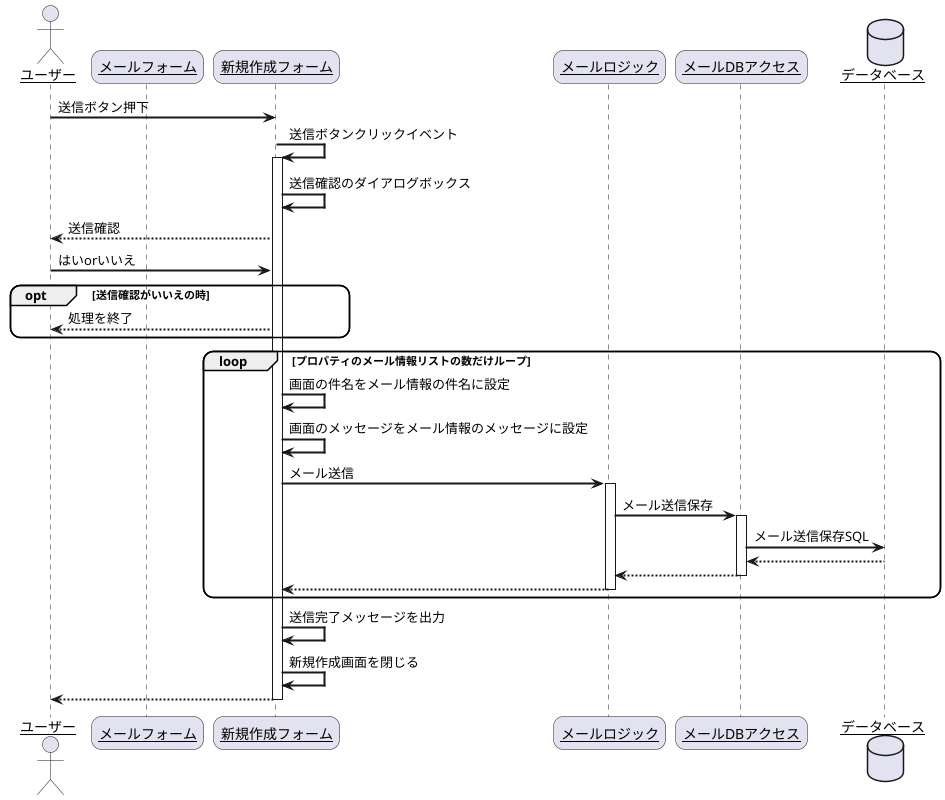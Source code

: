 @startuml
skinparam sequenceArrowThickness 2
skinparam roundcorner 20
skinparam maxmessagesize 60
skinparam sequenceParticipant underline

actor "ユーザー" as user
participant "メールフォーム" as mail_form
participant "新規作成フォーム" as mail_create_form
participant "メールロジック" as mail_logic
participant "メールDBアクセス" as mail_data_acces
database "データベース" as db

user -> mail_create_form: 送信ボタン押下
mail_create_form -> mail_create_form: 送信ボタンクリックイベント
activate mail_create_form
mail_create_form -> mail_create_form: 送信確認のダイアログボックス
mail_create_form --> user: 送信確認
user -> mail_create_form: はいorいいえ
opt 送信確認がいいえの時
    mail_create_form --> user: 処理を終了    
end
loop プロパティのメール情報リストの数だけループ
    mail_create_form -> mail_create_form: 画面の件名をメール情報の件名に設定
    mail_create_form -> mail_create_form: 画面のメッセージをメール情報のメッセージに設定
    mail_create_form -> mail_logic: メール送信
    activate mail_logic
    mail_logic -> mail_data_acces: メール送信保存
    activate mail_data_acces
    mail_data_acces -> db: メール送信保存SQL
    db --> mail_data_acces:
    mail_data_acces --> mail_logic:
    deactivate mail_data_acces
    mail_logic --> mail_create_form:
    deactivate mail_logic
end
mail_create_form -> mail_create_form: 送信完了メッセージを出力
mail_create_form -> mail_create_form: 新規作成画面を閉じる
mail_create_form --> user: 
deactivate mail_create_form

@enduml